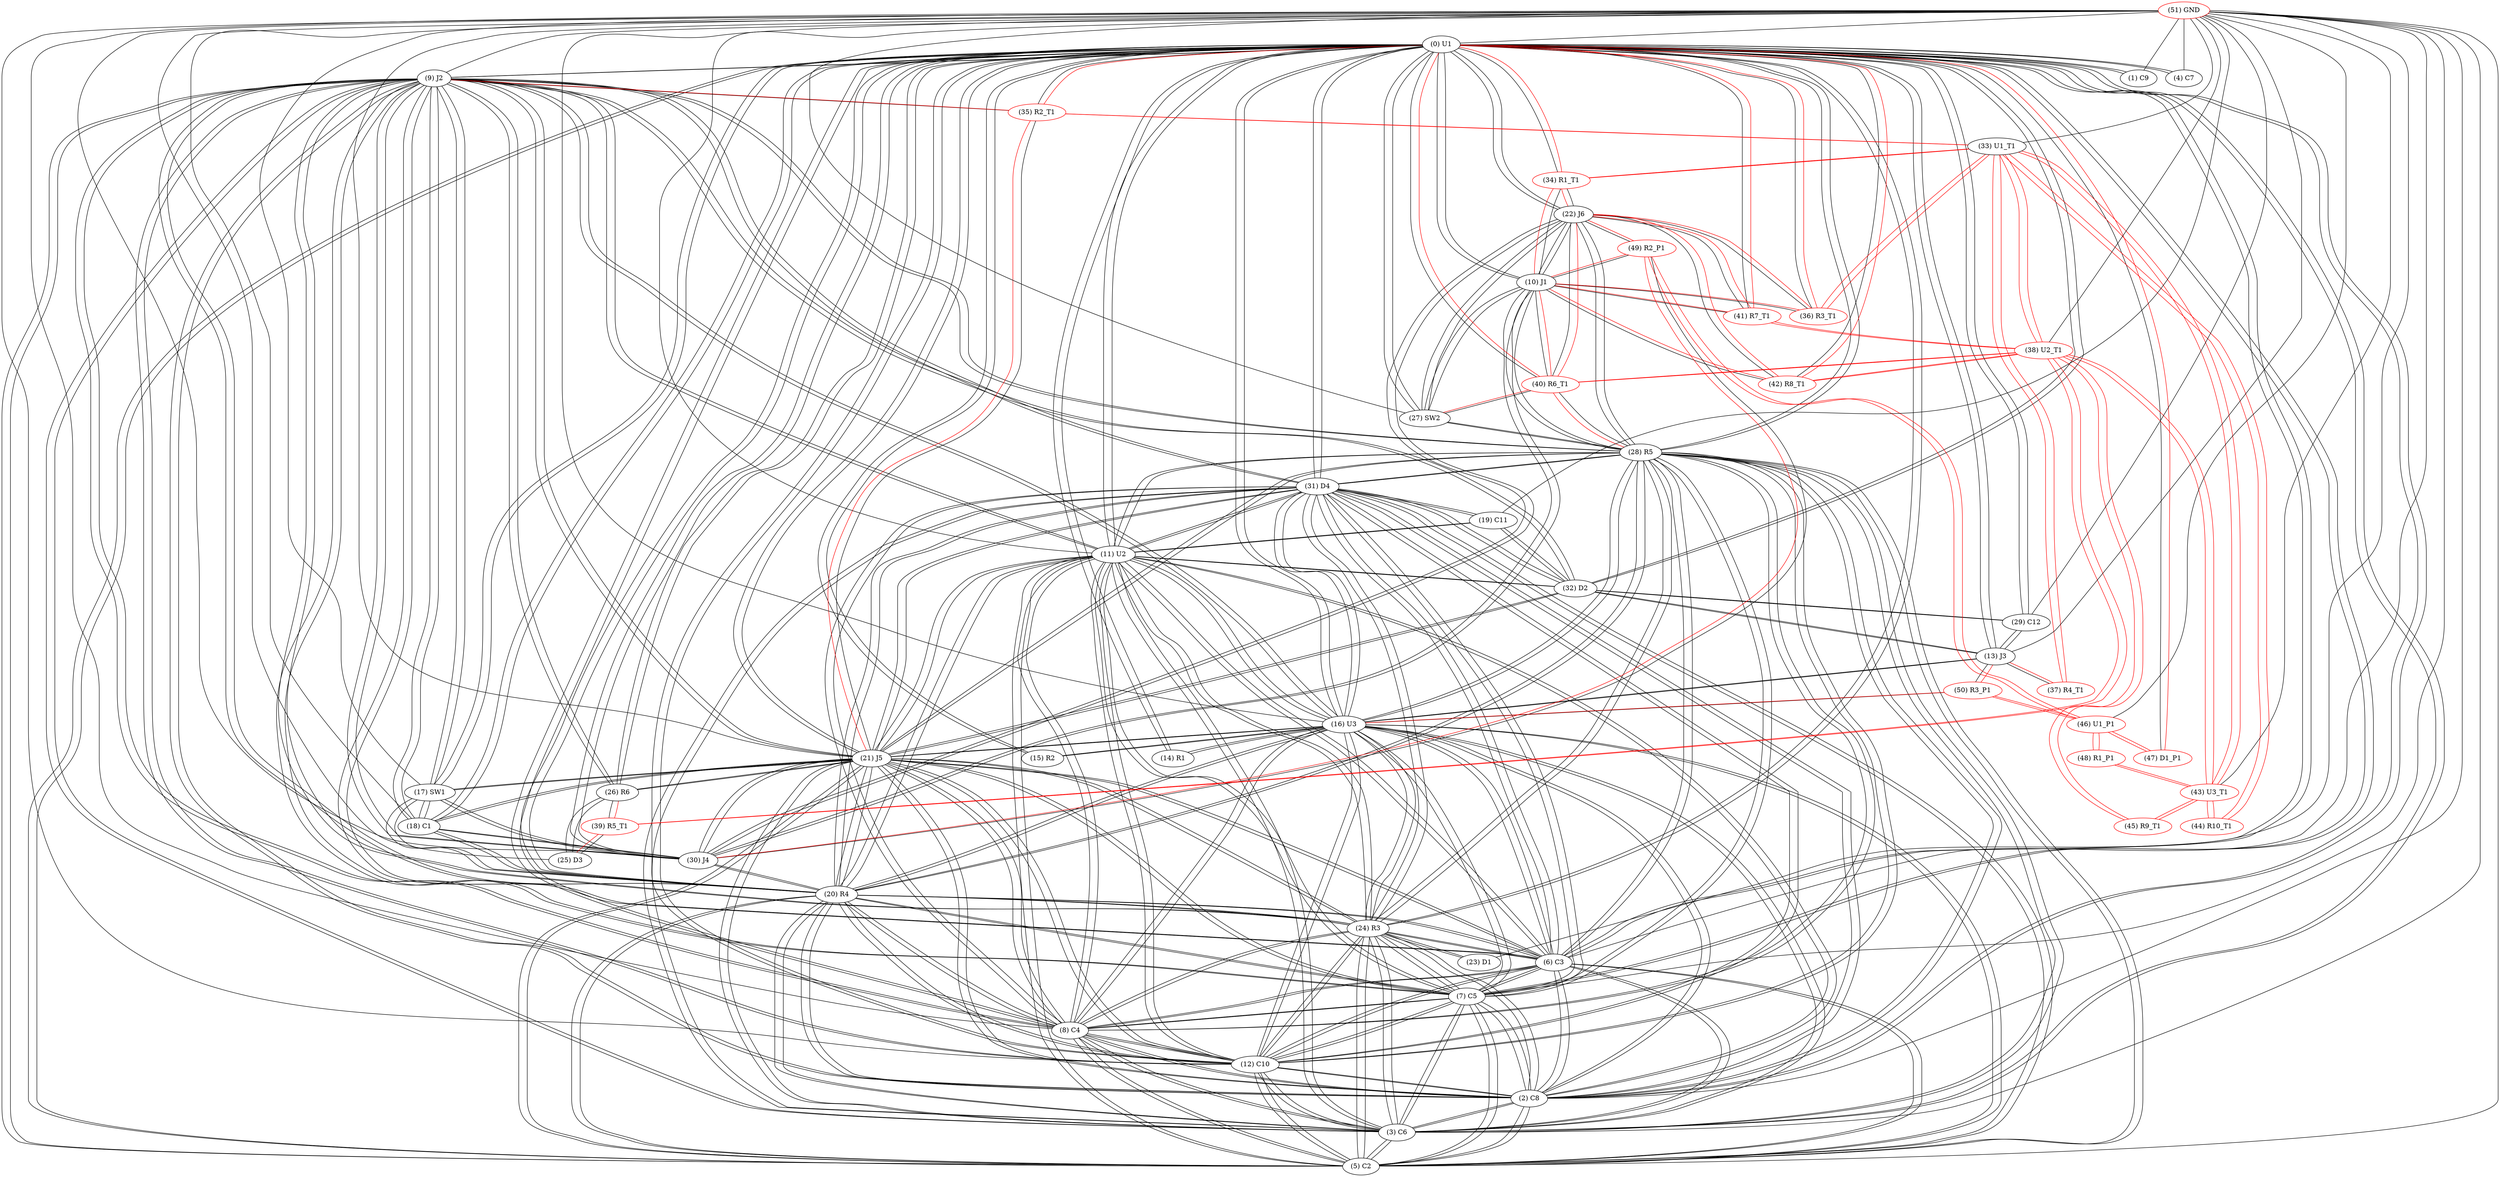 graph {
	0 [label="(0) U1"]
	9 [label="(9) J2"]
	21 [label="(21) J5"]
	26 [label="(26) R6"]
	10 [label="(10) J1"]
	28 [label="(28) R5"]
	22 [label="(22) J6"]
	27 [label="(27) SW2"]
	40 [label="(40) R6_T1"]
	16 [label="(16) U3"]
	5 [label="(5) C2"]
	3 [label="(3) C6"]
	2 [label="(2) C8"]
	20 [label="(20) R4"]
	12 [label="(12) C10"]
	8 [label="(8) C4"]
	11 [label="(11) U2"]
	7 [label="(7) C5"]
	6 [label="(6) C3"]
	24 [label="(24) R3"]
	31 [label="(31) D4"]
	1 [label="(1) C9"]
	42 [label="(42) R8_T1"]
	34 [label="(34) R1_T1"]
	36 [label="(36) R3_T1"]
	30 [label="(30) J4"]
	4 [label="(4) C7"]
	18 [label="(18) C1"]
	17 [label="(17) SW1"]
	13 [label="(13) J3"]
	32 [label="(32) D2"]
	29 [label="(29) C12"]
	35 [label="(35) R2_T1"]
	15 [label="(15) R2"]
	14 [label="(14) R1"]
	41 [label="(41) R7_T1"]
	47 [label="(47) D1_P1"]
	1 [label="(1) C9"]
	0 [label="(0) U1"]
	2 [label="(2) C8"]
	9 [label="(9) J2"]
	0 [label="(0) U1"]
	16 [label="(16) U3"]
	5 [label="(5) C2"]
	3 [label="(3) C6"]
	20 [label="(20) R4"]
	12 [label="(12) C10"]
	8 [label="(8) C4"]
	11 [label="(11) U2"]
	7 [label="(7) C5"]
	6 [label="(6) C3"]
	24 [label="(24) R3"]
	31 [label="(31) D4"]
	21 [label="(21) J5"]
	28 [label="(28) R5"]
	3 [label="(3) C6"]
	9 [label="(9) J2"]
	0 [label="(0) U1"]
	16 [label="(16) U3"]
	5 [label="(5) C2"]
	2 [label="(2) C8"]
	20 [label="(20) R4"]
	12 [label="(12) C10"]
	8 [label="(8) C4"]
	11 [label="(11) U2"]
	7 [label="(7) C5"]
	6 [label="(6) C3"]
	24 [label="(24) R3"]
	31 [label="(31) D4"]
	21 [label="(21) J5"]
	28 [label="(28) R5"]
	4 [label="(4) C7"]
	0 [label="(0) U1"]
	5 [label="(5) C2"]
	9 [label="(9) J2"]
	0 [label="(0) U1"]
	16 [label="(16) U3"]
	3 [label="(3) C6"]
	2 [label="(2) C8"]
	20 [label="(20) R4"]
	12 [label="(12) C10"]
	8 [label="(8) C4"]
	11 [label="(11) U2"]
	7 [label="(7) C5"]
	6 [label="(6) C3"]
	24 [label="(24) R3"]
	31 [label="(31) D4"]
	21 [label="(21) J5"]
	28 [label="(28) R5"]
	6 [label="(6) C3"]
	9 [label="(9) J2"]
	0 [label="(0) U1"]
	16 [label="(16) U3"]
	5 [label="(5) C2"]
	3 [label="(3) C6"]
	2 [label="(2) C8"]
	20 [label="(20) R4"]
	12 [label="(12) C10"]
	8 [label="(8) C4"]
	11 [label="(11) U2"]
	7 [label="(7) C5"]
	24 [label="(24) R3"]
	31 [label="(31) D4"]
	21 [label="(21) J5"]
	28 [label="(28) R5"]
	7 [label="(7) C5"]
	9 [label="(9) J2"]
	0 [label="(0) U1"]
	16 [label="(16) U3"]
	5 [label="(5) C2"]
	3 [label="(3) C6"]
	2 [label="(2) C8"]
	20 [label="(20) R4"]
	12 [label="(12) C10"]
	8 [label="(8) C4"]
	11 [label="(11) U2"]
	6 [label="(6) C3"]
	24 [label="(24) R3"]
	31 [label="(31) D4"]
	21 [label="(21) J5"]
	28 [label="(28) R5"]
	8 [label="(8) C4"]
	9 [label="(9) J2"]
	0 [label="(0) U1"]
	16 [label="(16) U3"]
	5 [label="(5) C2"]
	3 [label="(3) C6"]
	2 [label="(2) C8"]
	20 [label="(20) R4"]
	12 [label="(12) C10"]
	11 [label="(11) U2"]
	7 [label="(7) C5"]
	6 [label="(6) C3"]
	24 [label="(24) R3"]
	31 [label="(31) D4"]
	21 [label="(21) J5"]
	28 [label="(28) R5"]
	9 [label="(9) J2"]
	0 [label="(0) U1"]
	21 [label="(21) J5"]
	26 [label="(26) R6"]
	16 [label="(16) U3"]
	5 [label="(5) C2"]
	3 [label="(3) C6"]
	2 [label="(2) C8"]
	20 [label="(20) R4"]
	12 [label="(12) C10"]
	8 [label="(8) C4"]
	11 [label="(11) U2"]
	7 [label="(7) C5"]
	6 [label="(6) C3"]
	24 [label="(24) R3"]
	31 [label="(31) D4"]
	28 [label="(28) R5"]
	32 [label="(32) D2"]
	18 [label="(18) C1"]
	30 [label="(30) J4"]
	17 [label="(17) SW1"]
	35 [label="(35) R2_T1"]
	10 [label="(10) J1"]
	28 [label="(28) R5"]
	0 [label="(0) U1"]
	22 [label="(22) J6"]
	27 [label="(27) SW2"]
	40 [label="(40) R6_T1"]
	42 [label="(42) R8_T1"]
	34 [label="(34) R1_T1"]
	30 [label="(30) J4"]
	49 [label="(49) R2_P1"]
	36 [label="(36) R3_T1"]
	41 [label="(41) R7_T1"]
	11 [label="(11) U2"]
	9 [label="(9) J2"]
	0 [label="(0) U1"]
	16 [label="(16) U3"]
	5 [label="(5) C2"]
	3 [label="(3) C6"]
	2 [label="(2) C8"]
	20 [label="(20) R4"]
	12 [label="(12) C10"]
	8 [label="(8) C4"]
	7 [label="(7) C5"]
	6 [label="(6) C3"]
	24 [label="(24) R3"]
	31 [label="(31) D4"]
	21 [label="(21) J5"]
	28 [label="(28) R5"]
	19 [label="(19) C11"]
	32 [label="(32) D2"]
	12 [label="(12) C10"]
	9 [label="(9) J2"]
	0 [label="(0) U1"]
	16 [label="(16) U3"]
	5 [label="(5) C2"]
	3 [label="(3) C6"]
	2 [label="(2) C8"]
	20 [label="(20) R4"]
	8 [label="(8) C4"]
	11 [label="(11) U2"]
	7 [label="(7) C5"]
	6 [label="(6) C3"]
	24 [label="(24) R3"]
	31 [label="(31) D4"]
	21 [label="(21) J5"]
	28 [label="(28) R5"]
	13 [label="(13) J3"]
	0 [label="(0) U1"]
	32 [label="(32) D2"]
	29 [label="(29) C12"]
	37 [label="(37) R4_T1"]
	16 [label="(16) U3"]
	50 [label="(50) R3_P1"]
	14 [label="(14) R1"]
	16 [label="(16) U3"]
	0 [label="(0) U1"]
	15 [label="(15) R2"]
	16 [label="(16) U3"]
	0 [label="(0) U1"]
	16 [label="(16) U3"]
	9 [label="(9) J2"]
	0 [label="(0) U1"]
	5 [label="(5) C2"]
	3 [label="(3) C6"]
	2 [label="(2) C8"]
	20 [label="(20) R4"]
	12 [label="(12) C10"]
	8 [label="(8) C4"]
	11 [label="(11) U2"]
	7 [label="(7) C5"]
	6 [label="(6) C3"]
	24 [label="(24) R3"]
	31 [label="(31) D4"]
	21 [label="(21) J5"]
	28 [label="(28) R5"]
	14 [label="(14) R1"]
	15 [label="(15) R2"]
	13 [label="(13) J3"]
	50 [label="(50) R3_P1"]
	17 [label="(17) SW1"]
	18 [label="(18) C1"]
	0 [label="(0) U1"]
	30 [label="(30) J4"]
	21 [label="(21) J5"]
	20 [label="(20) R4"]
	9 [label="(9) J2"]
	18 [label="(18) C1"]
	0 [label="(0) U1"]
	30 [label="(30) J4"]
	21 [label="(21) J5"]
	17 [label="(17) SW1"]
	20 [label="(20) R4"]
	9 [label="(9) J2"]
	19 [label="(19) C11"]
	32 [label="(32) D2"]
	31 [label="(31) D4"]
	11 [label="(11) U2"]
	20 [label="(20) R4"]
	9 [label="(9) J2"]
	0 [label="(0) U1"]
	16 [label="(16) U3"]
	5 [label="(5) C2"]
	3 [label="(3) C6"]
	2 [label="(2) C8"]
	12 [label="(12) C10"]
	8 [label="(8) C4"]
	11 [label="(11) U2"]
	7 [label="(7) C5"]
	6 [label="(6) C3"]
	24 [label="(24) R3"]
	31 [label="(31) D4"]
	21 [label="(21) J5"]
	28 [label="(28) R5"]
	18 [label="(18) C1"]
	30 [label="(30) J4"]
	17 [label="(17) SW1"]
	21 [label="(21) J5"]
	9 [label="(9) J2"]
	0 [label="(0) U1"]
	26 [label="(26) R6"]
	16 [label="(16) U3"]
	5 [label="(5) C2"]
	3 [label="(3) C6"]
	2 [label="(2) C8"]
	20 [label="(20) R4"]
	12 [label="(12) C10"]
	8 [label="(8) C4"]
	11 [label="(11) U2"]
	7 [label="(7) C5"]
	6 [label="(6) C3"]
	24 [label="(24) R3"]
	31 [label="(31) D4"]
	28 [label="(28) R5"]
	32 [label="(32) D2"]
	18 [label="(18) C1"]
	30 [label="(30) J4"]
	17 [label="(17) SW1"]
	35 [label="(35) R2_T1"]
	22 [label="(22) J6"]
	10 [label="(10) J1"]
	28 [label="(28) R5"]
	0 [label="(0) U1"]
	27 [label="(27) SW2"]
	40 [label="(40) R6_T1"]
	42 [label="(42) R8_T1"]
	34 [label="(34) R1_T1"]
	30 [label="(30) J4"]
	49 [label="(49) R2_P1"]
	36 [label="(36) R3_T1"]
	41 [label="(41) R7_T1"]
	23 [label="(23) D1"]
	24 [label="(24) R3"]
	24 [label="(24) R3"]
	9 [label="(9) J2"]
	0 [label="(0) U1"]
	16 [label="(16) U3"]
	5 [label="(5) C2"]
	3 [label="(3) C6"]
	2 [label="(2) C8"]
	20 [label="(20) R4"]
	12 [label="(12) C10"]
	8 [label="(8) C4"]
	11 [label="(11) U2"]
	7 [label="(7) C5"]
	6 [label="(6) C3"]
	31 [label="(31) D4"]
	21 [label="(21) J5"]
	28 [label="(28) R5"]
	23 [label="(23) D1"]
	25 [label="(25) D3"]
	26 [label="(26) R6"]
	39 [label="(39) R5_T1"]
	26 [label="(26) R6"]
	25 [label="(25) D3"]
	39 [label="(39) R5_T1"]
	9 [label="(9) J2"]
	0 [label="(0) U1"]
	21 [label="(21) J5"]
	27 [label="(27) SW2"]
	10 [label="(10) J1"]
	28 [label="(28) R5"]
	0 [label="(0) U1"]
	22 [label="(22) J6"]
	40 [label="(40) R6_T1"]
	28 [label="(28) R5"]
	10 [label="(10) J1"]
	0 [label="(0) U1"]
	22 [label="(22) J6"]
	27 [label="(27) SW2"]
	40 [label="(40) R6_T1"]
	9 [label="(9) J2"]
	16 [label="(16) U3"]
	5 [label="(5) C2"]
	3 [label="(3) C6"]
	2 [label="(2) C8"]
	20 [label="(20) R4"]
	12 [label="(12) C10"]
	8 [label="(8) C4"]
	11 [label="(11) U2"]
	7 [label="(7) C5"]
	6 [label="(6) C3"]
	24 [label="(24) R3"]
	31 [label="(31) D4"]
	21 [label="(21) J5"]
	29 [label="(29) C12"]
	0 [label="(0) U1"]
	13 [label="(13) J3"]
	32 [label="(32) D2"]
	30 [label="(30) J4"]
	22 [label="(22) J6"]
	10 [label="(10) J1"]
	49 [label="(49) R2_P1"]
	0 [label="(0) U1"]
	18 [label="(18) C1"]
	21 [label="(21) J5"]
	17 [label="(17) SW1"]
	20 [label="(20) R4"]
	9 [label="(9) J2"]
	31 [label="(31) D4"]
	9 [label="(9) J2"]
	0 [label="(0) U1"]
	16 [label="(16) U3"]
	5 [label="(5) C2"]
	3 [label="(3) C6"]
	2 [label="(2) C8"]
	20 [label="(20) R4"]
	12 [label="(12) C10"]
	8 [label="(8) C4"]
	11 [label="(11) U2"]
	7 [label="(7) C5"]
	6 [label="(6) C3"]
	24 [label="(24) R3"]
	21 [label="(21) J5"]
	28 [label="(28) R5"]
	19 [label="(19) C11"]
	32 [label="(32) D2"]
	32 [label="(32) D2"]
	9 [label="(9) J2"]
	21 [label="(21) J5"]
	0 [label="(0) U1"]
	13 [label="(13) J3"]
	29 [label="(29) C12"]
	19 [label="(19) C11"]
	31 [label="(31) D4"]
	11 [label="(11) U2"]
	33 [label="(33) U1_T1"]
	38 [label="(38) U2_T1"]
	43 [label="(43) U3_T1"]
	44 [label="(44) R10_T1"]
	37 [label="(37) R4_T1"]
	35 [label="(35) R2_T1"]
	36 [label="(36) R3_T1"]
	34 [label="(34) R1_T1"]
	34 [label="(34) R1_T1" color=red]
	0 [label="(0) U1"]
	10 [label="(10) J1"]
	22 [label="(22) J6"]
	33 [label="(33) U1_T1"]
	35 [label="(35) R2_T1" color=red]
	21 [label="(21) J5"]
	9 [label="(9) J2"]
	0 [label="(0) U1"]
	33 [label="(33) U1_T1"]
	36 [label="(36) R3_T1" color=red]
	10 [label="(10) J1"]
	22 [label="(22) J6"]
	0 [label="(0) U1"]
	33 [label="(33) U1_T1"]
	37 [label="(37) R4_T1" color=red]
	13 [label="(13) J3"]
	33 [label="(33) U1_T1"]
	38 [label="(38) U2_T1" color=red]
	41 [label="(41) R7_T1"]
	42 [label="(42) R8_T1"]
	39 [label="(39) R5_T1"]
	40 [label="(40) R6_T1"]
	43 [label="(43) U3_T1"]
	33 [label="(33) U1_T1"]
	45 [label="(45) R9_T1"]
	39 [label="(39) R5_T1" color=red]
	25 [label="(25) D3"]
	26 [label="(26) R6"]
	38 [label="(38) U2_T1"]
	40 [label="(40) R6_T1" color=red]
	10 [label="(10) J1"]
	28 [label="(28) R5"]
	0 [label="(0) U1"]
	22 [label="(22) J6"]
	27 [label="(27) SW2"]
	38 [label="(38) U2_T1"]
	41 [label="(41) R7_T1" color=red]
	22 [label="(22) J6"]
	0 [label="(0) U1"]
	10 [label="(10) J1"]
	38 [label="(38) U2_T1"]
	42 [label="(42) R8_T1" color=red]
	0 [label="(0) U1"]
	22 [label="(22) J6"]
	10 [label="(10) J1"]
	38 [label="(38) U2_T1"]
	43 [label="(43) U3_T1" color=red]
	38 [label="(38) U2_T1"]
	33 [label="(33) U1_T1"]
	45 [label="(45) R9_T1"]
	44 [label="(44) R10_T1"]
	48 [label="(48) R1_P1"]
	44 [label="(44) R10_T1" color=red]
	43 [label="(43) U3_T1"]
	33 [label="(33) U1_T1"]
	45 [label="(45) R9_T1" color=red]
	38 [label="(38) U2_T1"]
	43 [label="(43) U3_T1"]
	46 [label="(46) U1_P1" color=red]
	47 [label="(47) D1_P1"]
	49 [label="(49) R2_P1"]
	50 [label="(50) R3_P1"]
	48 [label="(48) R1_P1"]
	47 [label="(47) D1_P1" color=red]
	0 [label="(0) U1"]
	46 [label="(46) U1_P1"]
	48 [label="(48) R1_P1" color=red]
	43 [label="(43) U3_T1"]
	46 [label="(46) U1_P1"]
	49 [label="(49) R2_P1" color=red]
	22 [label="(22) J6"]
	30 [label="(30) J4"]
	10 [label="(10) J1"]
	46 [label="(46) U1_P1"]
	50 [label="(50) R3_P1" color=red]
	16 [label="(16) U3"]
	13 [label="(13) J3"]
	46 [label="(46) U1_P1"]
	51 [label="(51) GND" color=red]
	3 [label="(3) C6"]
	2 [label="(2) C8"]
	1 [label="(1) C9"]
	21 [label="(21) J5"]
	7 [label="(7) C5"]
	0 [label="(0) U1"]
	4 [label="(4) C7"]
	5 [label="(5) C2"]
	6 [label="(6) C3"]
	8 [label="(8) C4"]
	25 [label="(25) D3"]
	29 [label="(29) C12"]
	30 [label="(30) J4"]
	17 [label="(17) SW1"]
	18 [label="(18) C1"]
	19 [label="(19) C11"]
	9 [label="(9) J2"]
	27 [label="(27) SW2"]
	23 [label="(23) D1"]
	13 [label="(13) J3"]
	11 [label="(11) U2"]
	16 [label="(16) U3"]
	12 [label="(12) C10"]
	38 [label="(38) U2_T1"]
	43 [label="(43) U3_T1"]
	33 [label="(33) U1_T1"]
	46 [label="(46) U1_P1"]
	0 -- 9
	0 -- 21
	0 -- 26
	0 -- 10
	0 -- 28
	0 -- 22
	0 -- 27
	0 -- 40
	0 -- 16
	0 -- 5
	0 -- 3
	0 -- 2
	0 -- 20
	0 -- 12
	0 -- 8
	0 -- 11
	0 -- 7
	0 -- 6
	0 -- 24
	0 -- 31
	0 -- 1
	0 -- 42
	0 -- 34
	0 -- 36
	0 -- 30
	0 -- 4
	0 -- 18
	0 -- 17
	0 -- 13
	0 -- 32
	0 -- 29
	0 -- 35
	0 -- 15
	0 -- 14
	0 -- 41
	0 -- 47
	1 -- 0
	2 -- 9
	2 -- 0
	2 -- 16
	2 -- 5
	2 -- 3
	2 -- 20
	2 -- 12
	2 -- 8
	2 -- 11
	2 -- 7
	2 -- 6
	2 -- 24
	2 -- 31
	2 -- 21
	2 -- 28
	3 -- 9
	3 -- 0
	3 -- 16
	3 -- 5
	3 -- 2
	3 -- 20
	3 -- 12
	3 -- 8
	3 -- 11
	3 -- 7
	3 -- 6
	3 -- 24
	3 -- 31
	3 -- 21
	3 -- 28
	4 -- 0
	5 -- 9
	5 -- 0
	5 -- 16
	5 -- 3
	5 -- 2
	5 -- 20
	5 -- 12
	5 -- 8
	5 -- 11
	5 -- 7
	5 -- 6
	5 -- 24
	5 -- 31
	5 -- 21
	5 -- 28
	6 -- 9
	6 -- 0
	6 -- 16
	6 -- 5
	6 -- 3
	6 -- 2
	6 -- 20
	6 -- 12
	6 -- 8
	6 -- 11
	6 -- 7
	6 -- 24
	6 -- 31
	6 -- 21
	6 -- 28
	7 -- 9
	7 -- 0
	7 -- 16
	7 -- 5
	7 -- 3
	7 -- 2
	7 -- 20
	7 -- 12
	7 -- 8
	7 -- 11
	7 -- 6
	7 -- 24
	7 -- 31
	7 -- 21
	7 -- 28
	8 -- 9
	8 -- 0
	8 -- 16
	8 -- 5
	8 -- 3
	8 -- 2
	8 -- 20
	8 -- 12
	8 -- 11
	8 -- 7
	8 -- 6
	8 -- 24
	8 -- 31
	8 -- 21
	8 -- 28
	9 -- 0
	9 -- 21
	9 -- 26
	9 -- 16
	9 -- 5
	9 -- 3
	9 -- 2
	9 -- 20
	9 -- 12
	9 -- 8
	9 -- 11
	9 -- 7
	9 -- 6
	9 -- 24
	9 -- 31
	9 -- 28
	9 -- 32
	9 -- 18
	9 -- 30
	9 -- 17
	9 -- 35
	10 -- 28
	10 -- 0
	10 -- 22
	10 -- 27
	10 -- 40
	10 -- 42
	10 -- 34
	10 -- 30
	10 -- 49
	10 -- 36
	10 -- 41
	11 -- 9
	11 -- 0
	11 -- 16
	11 -- 5
	11 -- 3
	11 -- 2
	11 -- 20
	11 -- 12
	11 -- 8
	11 -- 7
	11 -- 6
	11 -- 24
	11 -- 31
	11 -- 21
	11 -- 28
	11 -- 19
	11 -- 32
	12 -- 9
	12 -- 0
	12 -- 16
	12 -- 5
	12 -- 3
	12 -- 2
	12 -- 20
	12 -- 8
	12 -- 11
	12 -- 7
	12 -- 6
	12 -- 24
	12 -- 31
	12 -- 21
	12 -- 28
	13 -- 0
	13 -- 32
	13 -- 29
	13 -- 37
	13 -- 16
	13 -- 50
	14 -- 16
	14 -- 0
	15 -- 16
	15 -- 0
	16 -- 9
	16 -- 0
	16 -- 5
	16 -- 3
	16 -- 2
	16 -- 20
	16 -- 12
	16 -- 8
	16 -- 11
	16 -- 7
	16 -- 6
	16 -- 24
	16 -- 31
	16 -- 21
	16 -- 28
	16 -- 14
	16 -- 15
	16 -- 13
	16 -- 50
	17 -- 18
	17 -- 0
	17 -- 30
	17 -- 21
	17 -- 20
	17 -- 9
	18 -- 0
	18 -- 30
	18 -- 21
	18 -- 17
	18 -- 20
	18 -- 9
	19 -- 32
	19 -- 31
	19 -- 11
	20 -- 9
	20 -- 0
	20 -- 16
	20 -- 5
	20 -- 3
	20 -- 2
	20 -- 12
	20 -- 8
	20 -- 11
	20 -- 7
	20 -- 6
	20 -- 24
	20 -- 31
	20 -- 21
	20 -- 28
	20 -- 18
	20 -- 30
	20 -- 17
	21 -- 9
	21 -- 0
	21 -- 26
	21 -- 16
	21 -- 5
	21 -- 3
	21 -- 2
	21 -- 20
	21 -- 12
	21 -- 8
	21 -- 11
	21 -- 7
	21 -- 6
	21 -- 24
	21 -- 31
	21 -- 28
	21 -- 32
	21 -- 18
	21 -- 30
	21 -- 17
	21 -- 35
	22 -- 10
	22 -- 28
	22 -- 0
	22 -- 27
	22 -- 40
	22 -- 42
	22 -- 34
	22 -- 30
	22 -- 49
	22 -- 36
	22 -- 41
	23 -- 24
	24 -- 9
	24 -- 0
	24 -- 16
	24 -- 5
	24 -- 3
	24 -- 2
	24 -- 20
	24 -- 12
	24 -- 8
	24 -- 11
	24 -- 7
	24 -- 6
	24 -- 31
	24 -- 21
	24 -- 28
	24 -- 23
	25 -- 26
	25 -- 39
	26 -- 25
	26 -- 39
	26 -- 9
	26 -- 0
	26 -- 21
	27 -- 10
	27 -- 28
	27 -- 0
	27 -- 22
	27 -- 40
	28 -- 10
	28 -- 0
	28 -- 22
	28 -- 27
	28 -- 40
	28 -- 9
	28 -- 16
	28 -- 5
	28 -- 3
	28 -- 2
	28 -- 20
	28 -- 12
	28 -- 8
	28 -- 11
	28 -- 7
	28 -- 6
	28 -- 24
	28 -- 31
	28 -- 21
	29 -- 0
	29 -- 13
	29 -- 32
	30 -- 22
	30 -- 10
	30 -- 49
	30 -- 0
	30 -- 18
	30 -- 21
	30 -- 17
	30 -- 20
	30 -- 9
	31 -- 9
	31 -- 0
	31 -- 16
	31 -- 5
	31 -- 3
	31 -- 2
	31 -- 20
	31 -- 12
	31 -- 8
	31 -- 11
	31 -- 7
	31 -- 6
	31 -- 24
	31 -- 21
	31 -- 28
	31 -- 19
	31 -- 32
	32 -- 9
	32 -- 21
	32 -- 0
	32 -- 13
	32 -- 29
	32 -- 19
	32 -- 31
	32 -- 11
	33 -- 38 [color=red]
	33 -- 43 [color=red]
	33 -- 44 [color=red]
	33 -- 37 [color=red]
	33 -- 35 [color=red]
	33 -- 36 [color=red]
	33 -- 34 [color=red]
	34 -- 0 [color=red]
	34 -- 10 [color=red]
	34 -- 22 [color=red]
	34 -- 33 [color=red]
	35 -- 21 [color=red]
	35 -- 9 [color=red]
	35 -- 0 [color=red]
	35 -- 33 [color=red]
	36 -- 10 [color=red]
	36 -- 22 [color=red]
	36 -- 0 [color=red]
	36 -- 33 [color=red]
	37 -- 13 [color=red]
	37 -- 33 [color=red]
	38 -- 41 [color=red]
	38 -- 42 [color=red]
	38 -- 39 [color=red]
	38 -- 40 [color=red]
	38 -- 43 [color=red]
	38 -- 33 [color=red]
	38 -- 45 [color=red]
	39 -- 25 [color=red]
	39 -- 26 [color=red]
	39 -- 38 [color=red]
	40 -- 10 [color=red]
	40 -- 28 [color=red]
	40 -- 0 [color=red]
	40 -- 22 [color=red]
	40 -- 27 [color=red]
	40 -- 38 [color=red]
	41 -- 22 [color=red]
	41 -- 0 [color=red]
	41 -- 10 [color=red]
	41 -- 38 [color=red]
	42 -- 0 [color=red]
	42 -- 22 [color=red]
	42 -- 10 [color=red]
	42 -- 38 [color=red]
	43 -- 38 [color=red]
	43 -- 33 [color=red]
	43 -- 45 [color=red]
	43 -- 44 [color=red]
	43 -- 48 [color=red]
	44 -- 43 [color=red]
	44 -- 33 [color=red]
	45 -- 38 [color=red]
	45 -- 43 [color=red]
	46 -- 47 [color=red]
	46 -- 49 [color=red]
	46 -- 50 [color=red]
	46 -- 48 [color=red]
	47 -- 0 [color=red]
	47 -- 46 [color=red]
	48 -- 43 [color=red]
	48 -- 46 [color=red]
	49 -- 22 [color=red]
	49 -- 30 [color=red]
	49 -- 10 [color=red]
	49 -- 46 [color=red]
	50 -- 16 [color=red]
	50 -- 13 [color=red]
	50 -- 46 [color=red]
	51 -- 3
	51 -- 2
	51 -- 1
	51 -- 21
	51 -- 7
	51 -- 0
	51 -- 4
	51 -- 5
	51 -- 6
	51 -- 8
	51 -- 25
	51 -- 29
	51 -- 30
	51 -- 17
	51 -- 18
	51 -- 19
	51 -- 9
	51 -- 27
	51 -- 23
	51 -- 13
	51 -- 11
	51 -- 16
	51 -- 12
	51 -- 38
	51 -- 43
	51 -- 33
	51 -- 46
}